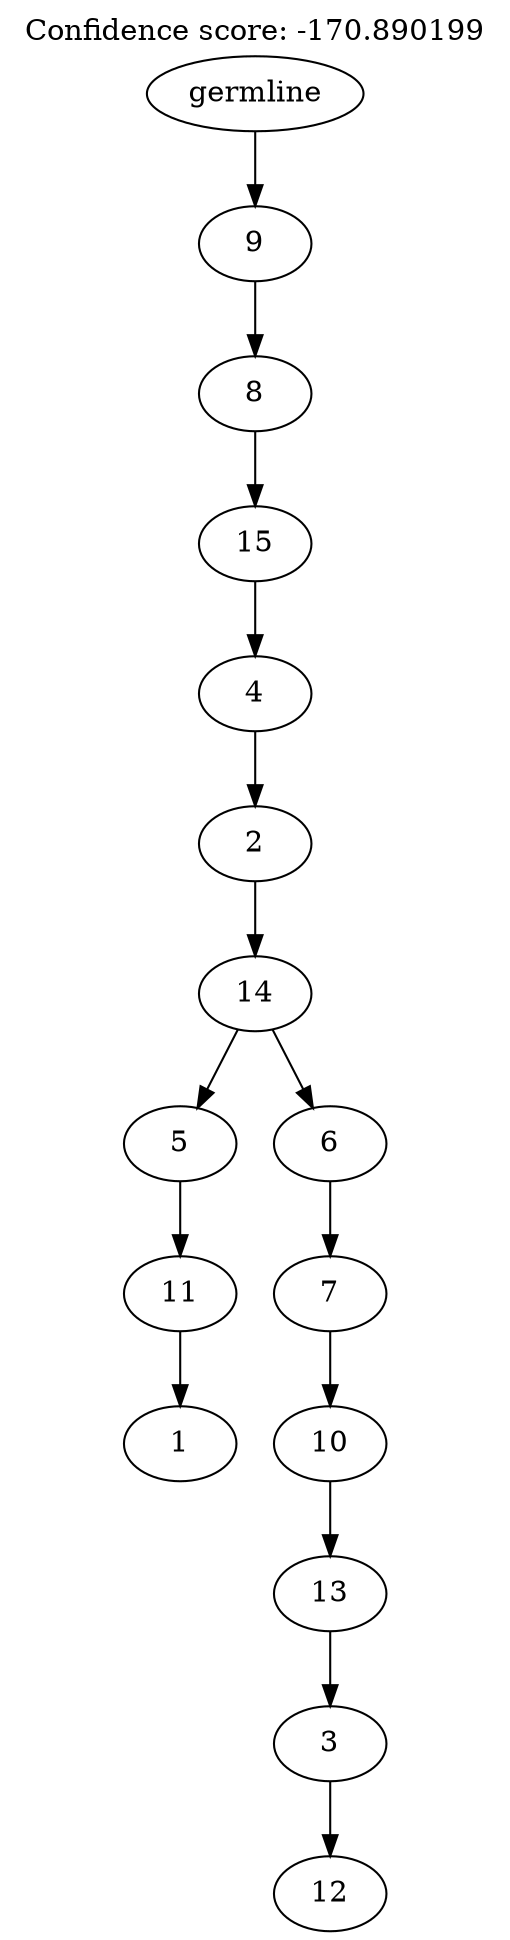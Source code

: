 digraph g {
	"14" -> "15";
	"15" [label="1"];
	"13" -> "14";
	"14" [label="11"];
	"11" -> "12";
	"12" [label="12"];
	"10" -> "11";
	"11" [label="3"];
	"9" -> "10";
	"10" [label="13"];
	"8" -> "9";
	"9" [label="10"];
	"7" -> "8";
	"8" [label="7"];
	"6" -> "7";
	"7" [label="6"];
	"6" -> "13";
	"13" [label="5"];
	"5" -> "6";
	"6" [label="14"];
	"4" -> "5";
	"5" [label="2"];
	"3" -> "4";
	"4" [label="4"];
	"2" -> "3";
	"3" [label="15"];
	"1" -> "2";
	"2" [label="8"];
	"0" -> "1";
	"1" [label="9"];
	"0" [label="germline"];
	labelloc="t";
	label="Confidence score: -170.890199";
}
